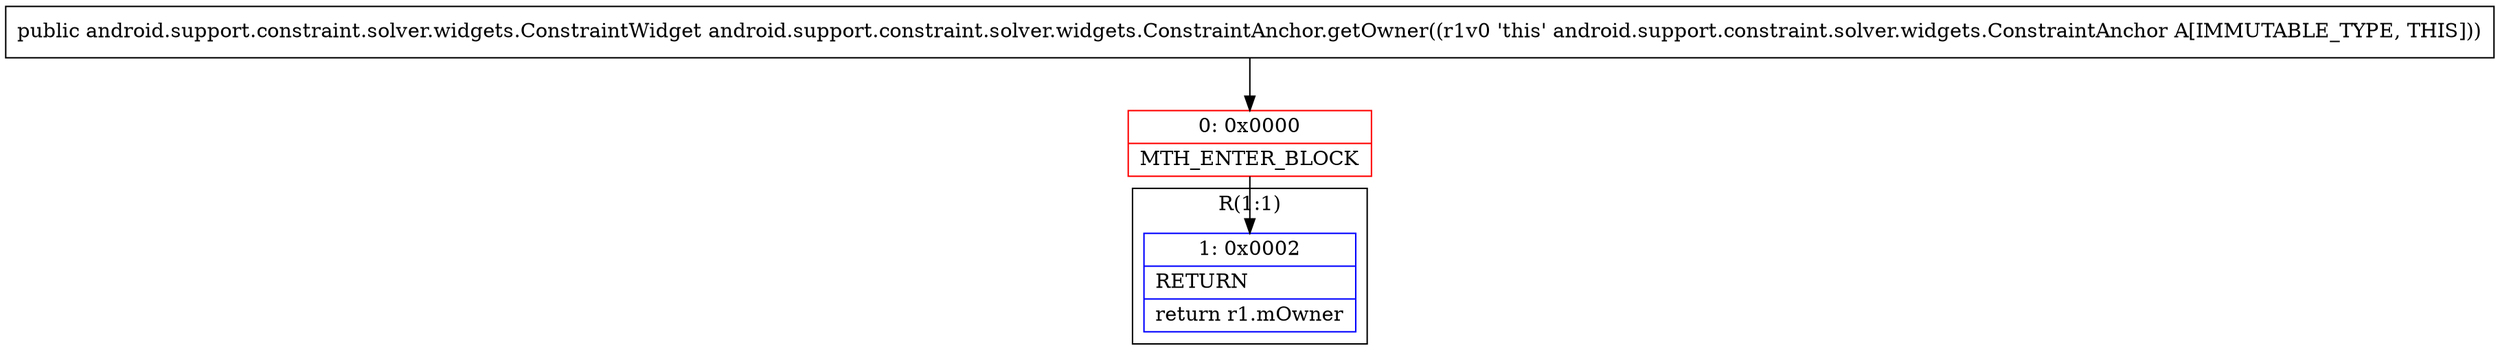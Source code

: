 digraph "CFG forandroid.support.constraint.solver.widgets.ConstraintAnchor.getOwner()Landroid\/support\/constraint\/solver\/widgets\/ConstraintWidget;" {
subgraph cluster_Region_178241427 {
label = "R(1:1)";
node [shape=record,color=blue];
Node_1 [shape=record,label="{1\:\ 0x0002|RETURN\l|return r1.mOwner\l}"];
}
Node_0 [shape=record,color=red,label="{0\:\ 0x0000|MTH_ENTER_BLOCK\l}"];
MethodNode[shape=record,label="{public android.support.constraint.solver.widgets.ConstraintWidget android.support.constraint.solver.widgets.ConstraintAnchor.getOwner((r1v0 'this' android.support.constraint.solver.widgets.ConstraintAnchor A[IMMUTABLE_TYPE, THIS])) }"];
MethodNode -> Node_0;
Node_0 -> Node_1;
}

